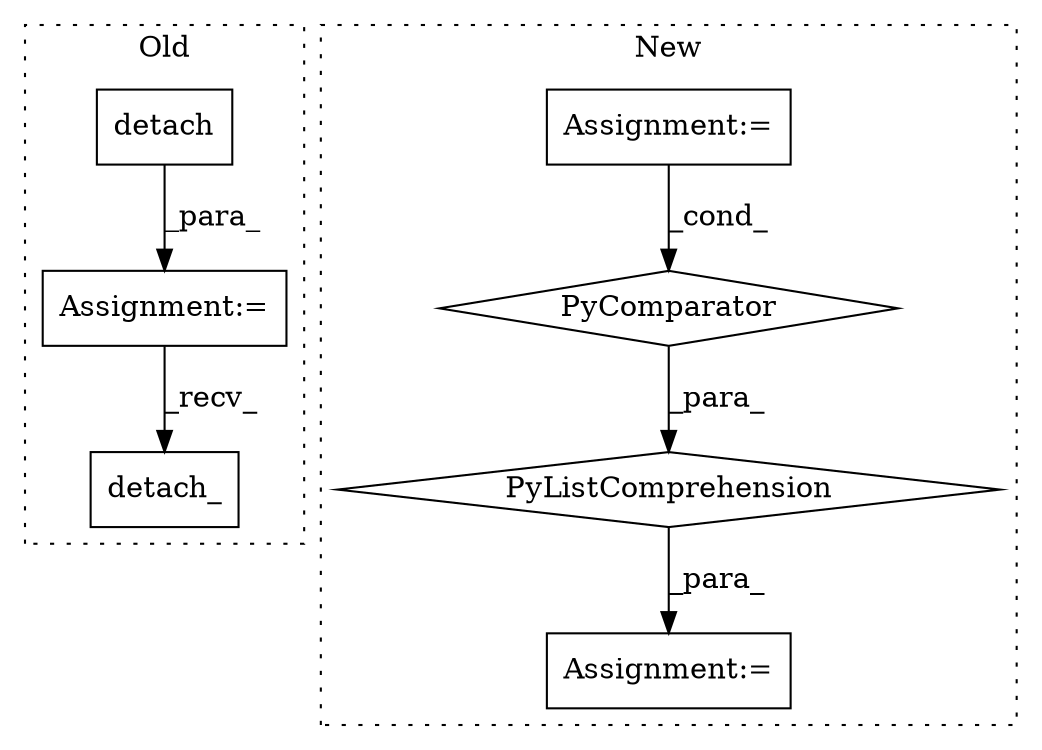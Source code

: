 digraph G {
subgraph cluster0 {
1 [label="detach" a="32" s="731" l="8" shape="box"];
6 [label="detach_" a="32" s="798" l="9" shape="box"];
7 [label="Assignment:=" a="7" s="722" l="1" shape="box"];
label = "Old";
style="dotted";
}
subgraph cluster1 {
2 [label="PyListComprehension" a="109" s="1307" l="111" shape="diamond"];
3 [label="PyComparator" a="113" s="1382" l="28" shape="diamond"];
4 [label="Assignment:=" a="7" s="1289" l="1" shape="box"];
5 [label="Assignment:=" a="7" s="1223" l="8" shape="box"];
label = "New";
style="dotted";
}
1 -> 7 [label="_para_"];
2 -> 4 [label="_para_"];
3 -> 2 [label="_para_"];
5 -> 3 [label="_cond_"];
7 -> 6 [label="_recv_"];
}